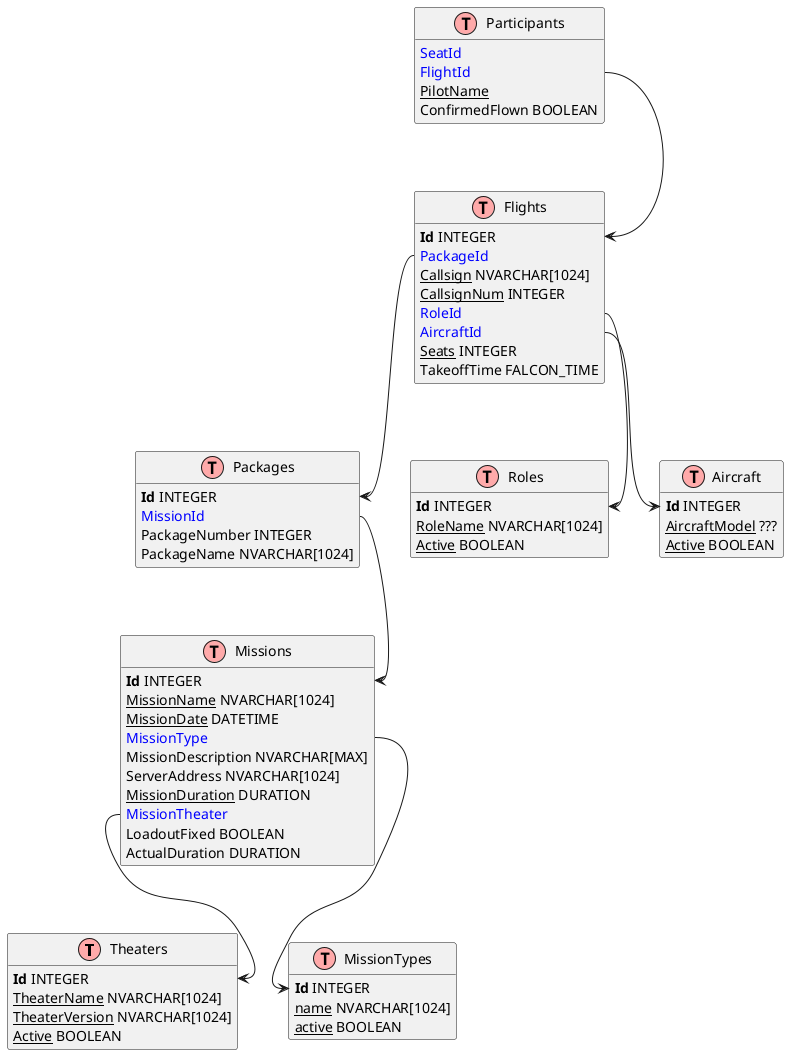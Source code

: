 @startuml
' Taken from https://gist.github.com/QuantumGhost/0955a45383a0b6c0bc24f9654b3cb561
!define Table(name,desc) class name as "desc" << (T,#FFAAAA) >>
' we use bold for primary key
' green color for unique
' and underscore for not_null
!define primary_key(x) <b>x</b>
!define unique(x) <color:green>x</color>
!define not_null(x) <u>x</u>
!define foreign_key(x) <color:blue>x</color>
' other tags available:
' <i></i>
' <back:COLOR></color>, where color is a color name or html color code
' (#FFAACC)
' see: http://plantuml.com/classes.html#More
hide methods
hide stereotypes

' TODO: Add modification/version fields to all of these?
' TODO: Do any of these need an "active"?

Table(Theaters, "Theaters") {
  primary_key(Id) INTEGER
  not_null(TheaterName) NVARCHAR[1024]
  not_null(TheaterVersion) NVARCHAR[1024]
  not_null(Active) BOOLEAN
}

Table(MissionTypes, "MissionTypes") {
  primary_key(Id) INTEGER
  not_null(name) NVARCHAR[1024]
  not_null(active) BOOLEAN
}

Table(Missions, "Missions") {
  primary_key(Id) INTEGER
  not_null(MissionName) NVARCHAR[1024]
  not_null(MissionDate) DATETIME
  foreign_key(MissionType)
  MissionDescription NVARCHAR[MAX]
  ServerAddress NVARCHAR[1024]
  not_null(MissionDuration) DURATION
  foreigh_key(MissionType)
  foreign_key(MissionTheater)
  LoadoutFixed BOOLEAN
  ActualDuration DURATION
}

Missions::Theater --> Theaters::Id
Missions::MissionType --> MissionTypes::Id

Table(Packages, "Packages") {
  primary_key(Id) INTEGER
  foreign_key(MissionId)
  PackageNumber INTEGER
  PackageName NVARCHAR[1024]
}

Packages::MissionId --> Missions::Id

Table(Roles, "Roles") {
  primary_key(Id) INTEGER
  not_null(RoleName) NVARCHAR[1024]
  not_null(Active) BOOLEAN
}

Table(Aircraft, "Aircraft") {
  primary_key(Id) INTEGER
  not_null(AircraftModel) ???
  not_null(Active) BOOLEAN
}

Table(Flights, "Flights") {
  primary_key(Id) INTEGER
  foreign_key(PackageId)
  not_null(Callsign) NVARCHAR[1024]
  not_null(CallsignNum) INTEGER
  foreign_key(RoleId)
  foreign_key(AircraftId)
  not_null(Seats) INTEGER
  TakeoffTime FALCON_TIME
}

Flights::PackageId --> Packages::Id
Flights::RoleId --> Roles::Id
Flights::AircraftId --> Aircraft::Id

Table(Participants, "Participants") {
  foreign_key(SeatId)
  foreign_key(FlightId)
  not_null(PilotName)
  ConfirmedFlown BOOLEAN
}

' Participants::SeatId --> 
Participants::FlightId --> Flights::Id

' relationships
' one-to-one relationship
' one to may relationship
' user --> session : "A user may have\n many sessions"
' many to many relationship
' Add mark if you like
' user "1" --> "*" user_group : "A user may be \nin many groups"
' group "1" --> "0..N" user_group : "A group may \ncontain many users"

@enduml
